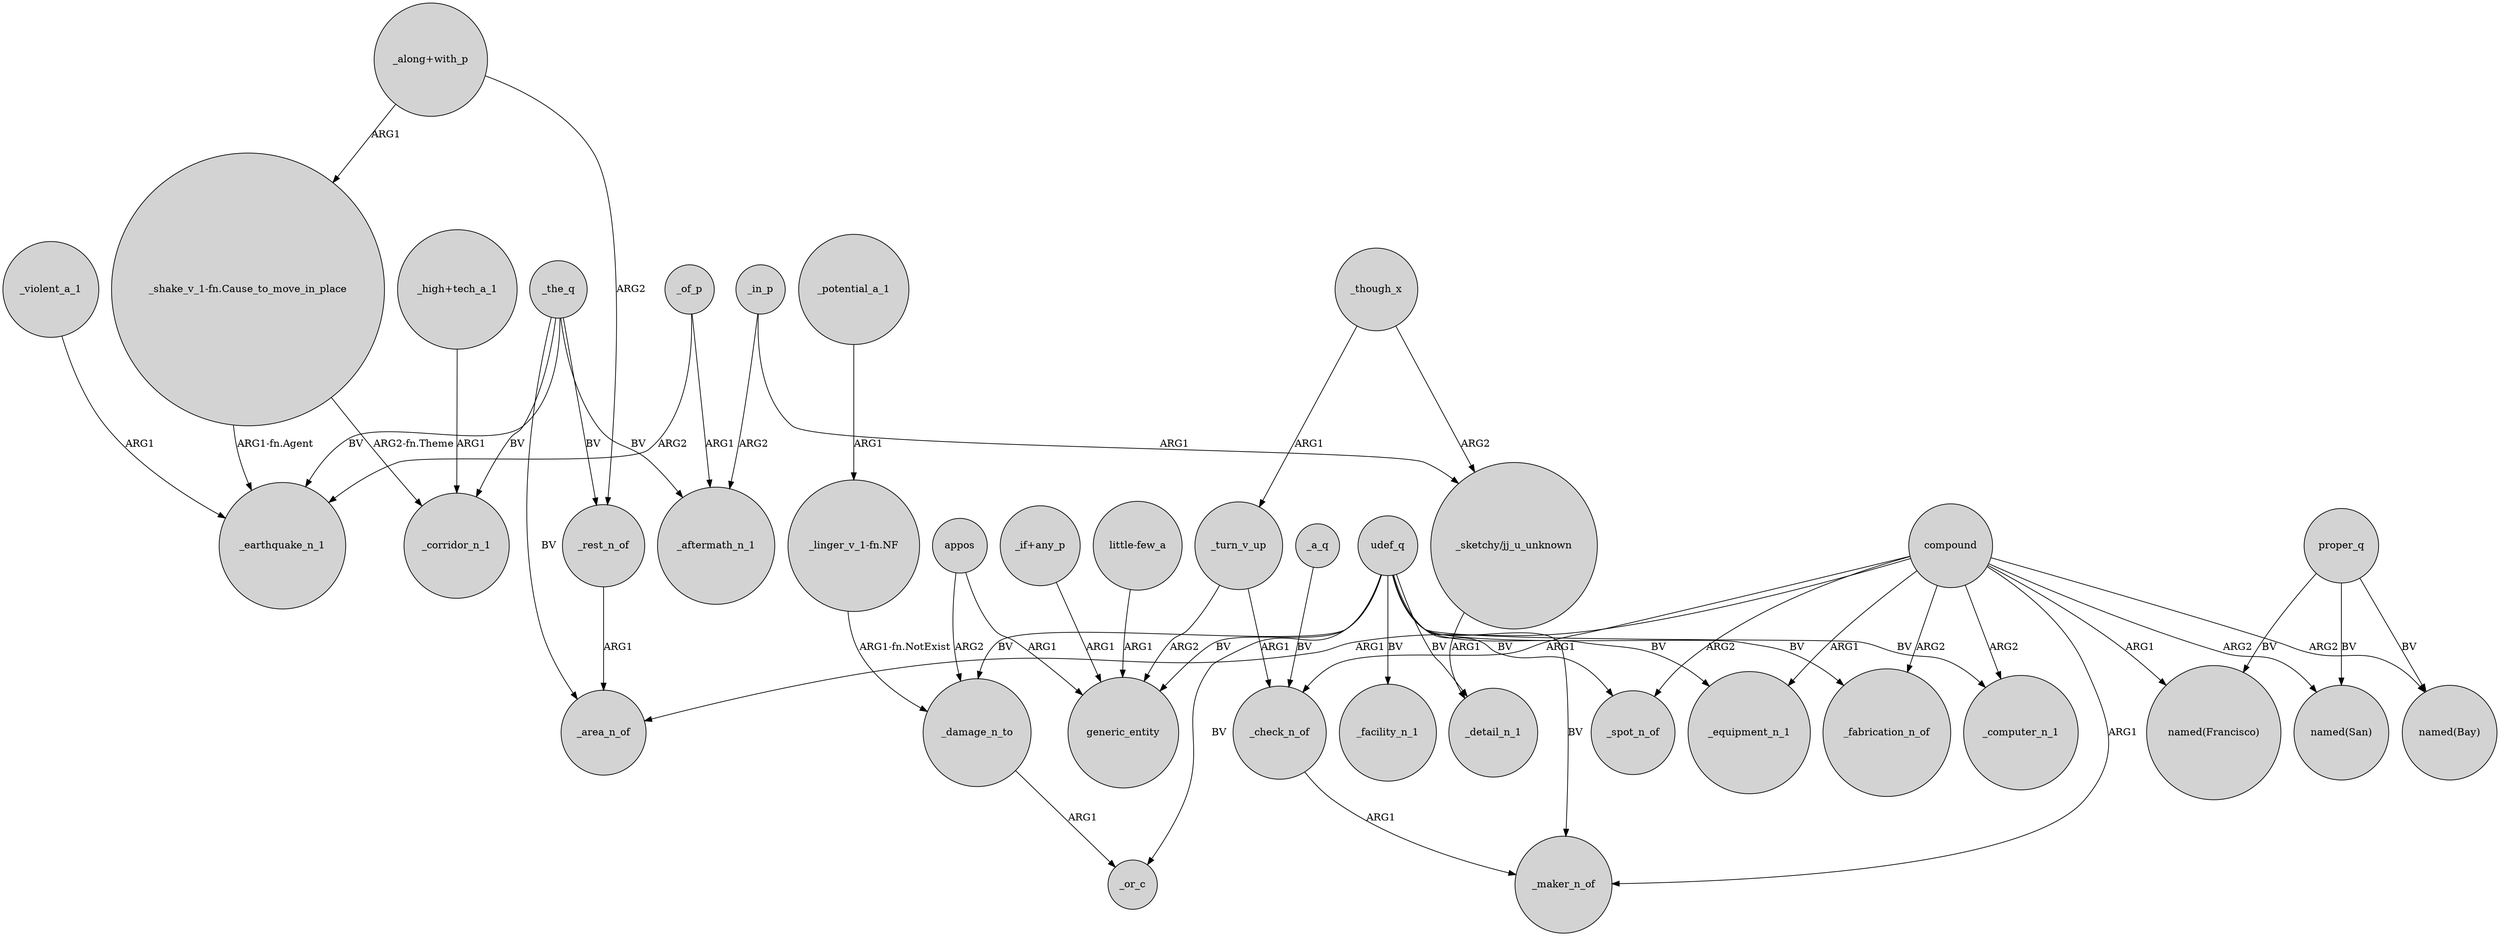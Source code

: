 digraph {
	node [shape=circle style=filled]
	_the_q -> _earthquake_n_1 [label=BV]
	udef_q -> _spot_n_of [label=BV]
	udef_q -> _facility_n_1 [label=BV]
	udef_q -> _equipment_n_1 [label=BV]
	compound -> _spot_n_of [label=ARG2]
	udef_q -> generic_entity [label=BV]
	proper_q -> "named(Bay)" [label=BV]
	proper_q -> "named(Francisco)" [label=BV]
	compound -> "named(San)" [label=ARG2]
	compound -> _fabrication_n_of [label=ARG2]
	"_shake_v_1-fn.Cause_to_move_in_place" -> _earthquake_n_1 [label="ARG1-fn.Agent"]
	_check_n_of -> _maker_n_of [label=ARG1]
	_turn_v_up -> generic_entity [label=ARG2]
	_violent_a_1 -> _earthquake_n_1 [label=ARG1]
	"_sketchy/jj_u_unknown" -> _detail_n_1 [label=ARG1]
	compound -> _maker_n_of [label=ARG1]
	"_linger_v_1-fn.NF" -> _damage_n_to [label="ARG1-fn.NotExist"]
	_turn_v_up -> _check_n_of [label=ARG1]
	_in_p -> _aftermath_n_1 [label=ARG2]
	compound -> _equipment_n_1 [label=ARG1]
	udef_q -> _fabrication_n_of [label=BV]
	udef_q -> _or_c [label=BV]
	_though_x -> "_sketchy/jj_u_unknown" [label=ARG2]
	udef_q -> _computer_n_1 [label=BV]
	"_if+any_p" -> generic_entity [label=ARG1]
	"_shake_v_1-fn.Cause_to_move_in_place" -> _corridor_n_1 [label="ARG2-fn.Theme"]
	compound -> _computer_n_1 [label=ARG2]
	_the_q -> _rest_n_of [label=BV]
	appos -> generic_entity [label=ARG1]
	_potential_a_1 -> "_linger_v_1-fn.NF" [label=ARG1]
	_the_q -> _aftermath_n_1 [label=BV]
	"_along+with_p" -> _rest_n_of [label=ARG2]
	_the_q -> _corridor_n_1 [label=BV]
	"_high+tech_a_1" -> _corridor_n_1 [label=ARG1]
	udef_q -> _damage_n_to [label=BV]
	udef_q -> _maker_n_of [label=BV]
	_of_p -> _aftermath_n_1 [label=ARG1]
	_a_q -> _check_n_of [label=BV]
	compound -> "named(Francisco)" [label=ARG1]
	_of_p -> _earthquake_n_1 [label=ARG2]
	_damage_n_to -> _or_c [label=ARG1]
	_the_q -> _area_n_of [label=BV]
	compound -> "named(Bay)" [label=ARG2]
	_in_p -> "_sketchy/jj_u_unknown" [label=ARG1]
	proper_q -> "named(San)" [label=BV]
	compound -> _check_n_of [label=ARG1]
	"_along+with_p" -> "_shake_v_1-fn.Cause_to_move_in_place" [label=ARG1]
	udef_q -> _detail_n_1 [label=BV]
	compound -> _area_n_of [label=ARG1]
	appos -> _damage_n_to [label=ARG2]
	_though_x -> _turn_v_up [label=ARG1]
	"little-few_a" -> generic_entity [label=ARG1]
	_rest_n_of -> _area_n_of [label=ARG1]
}
